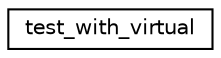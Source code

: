 digraph "Graphical Class Hierarchy"
{
  edge [fontname="Helvetica",fontsize="10",labelfontname="Helvetica",labelfontsize="10"];
  node [fontname="Helvetica",fontsize="10",shape=record];
  rankdir="LR";
  Node0 [label="test_with_virtual",height=0.2,width=0.4,color="black", fillcolor="white", style="filled",URL="$structtest__with__virtual.html"];
}
